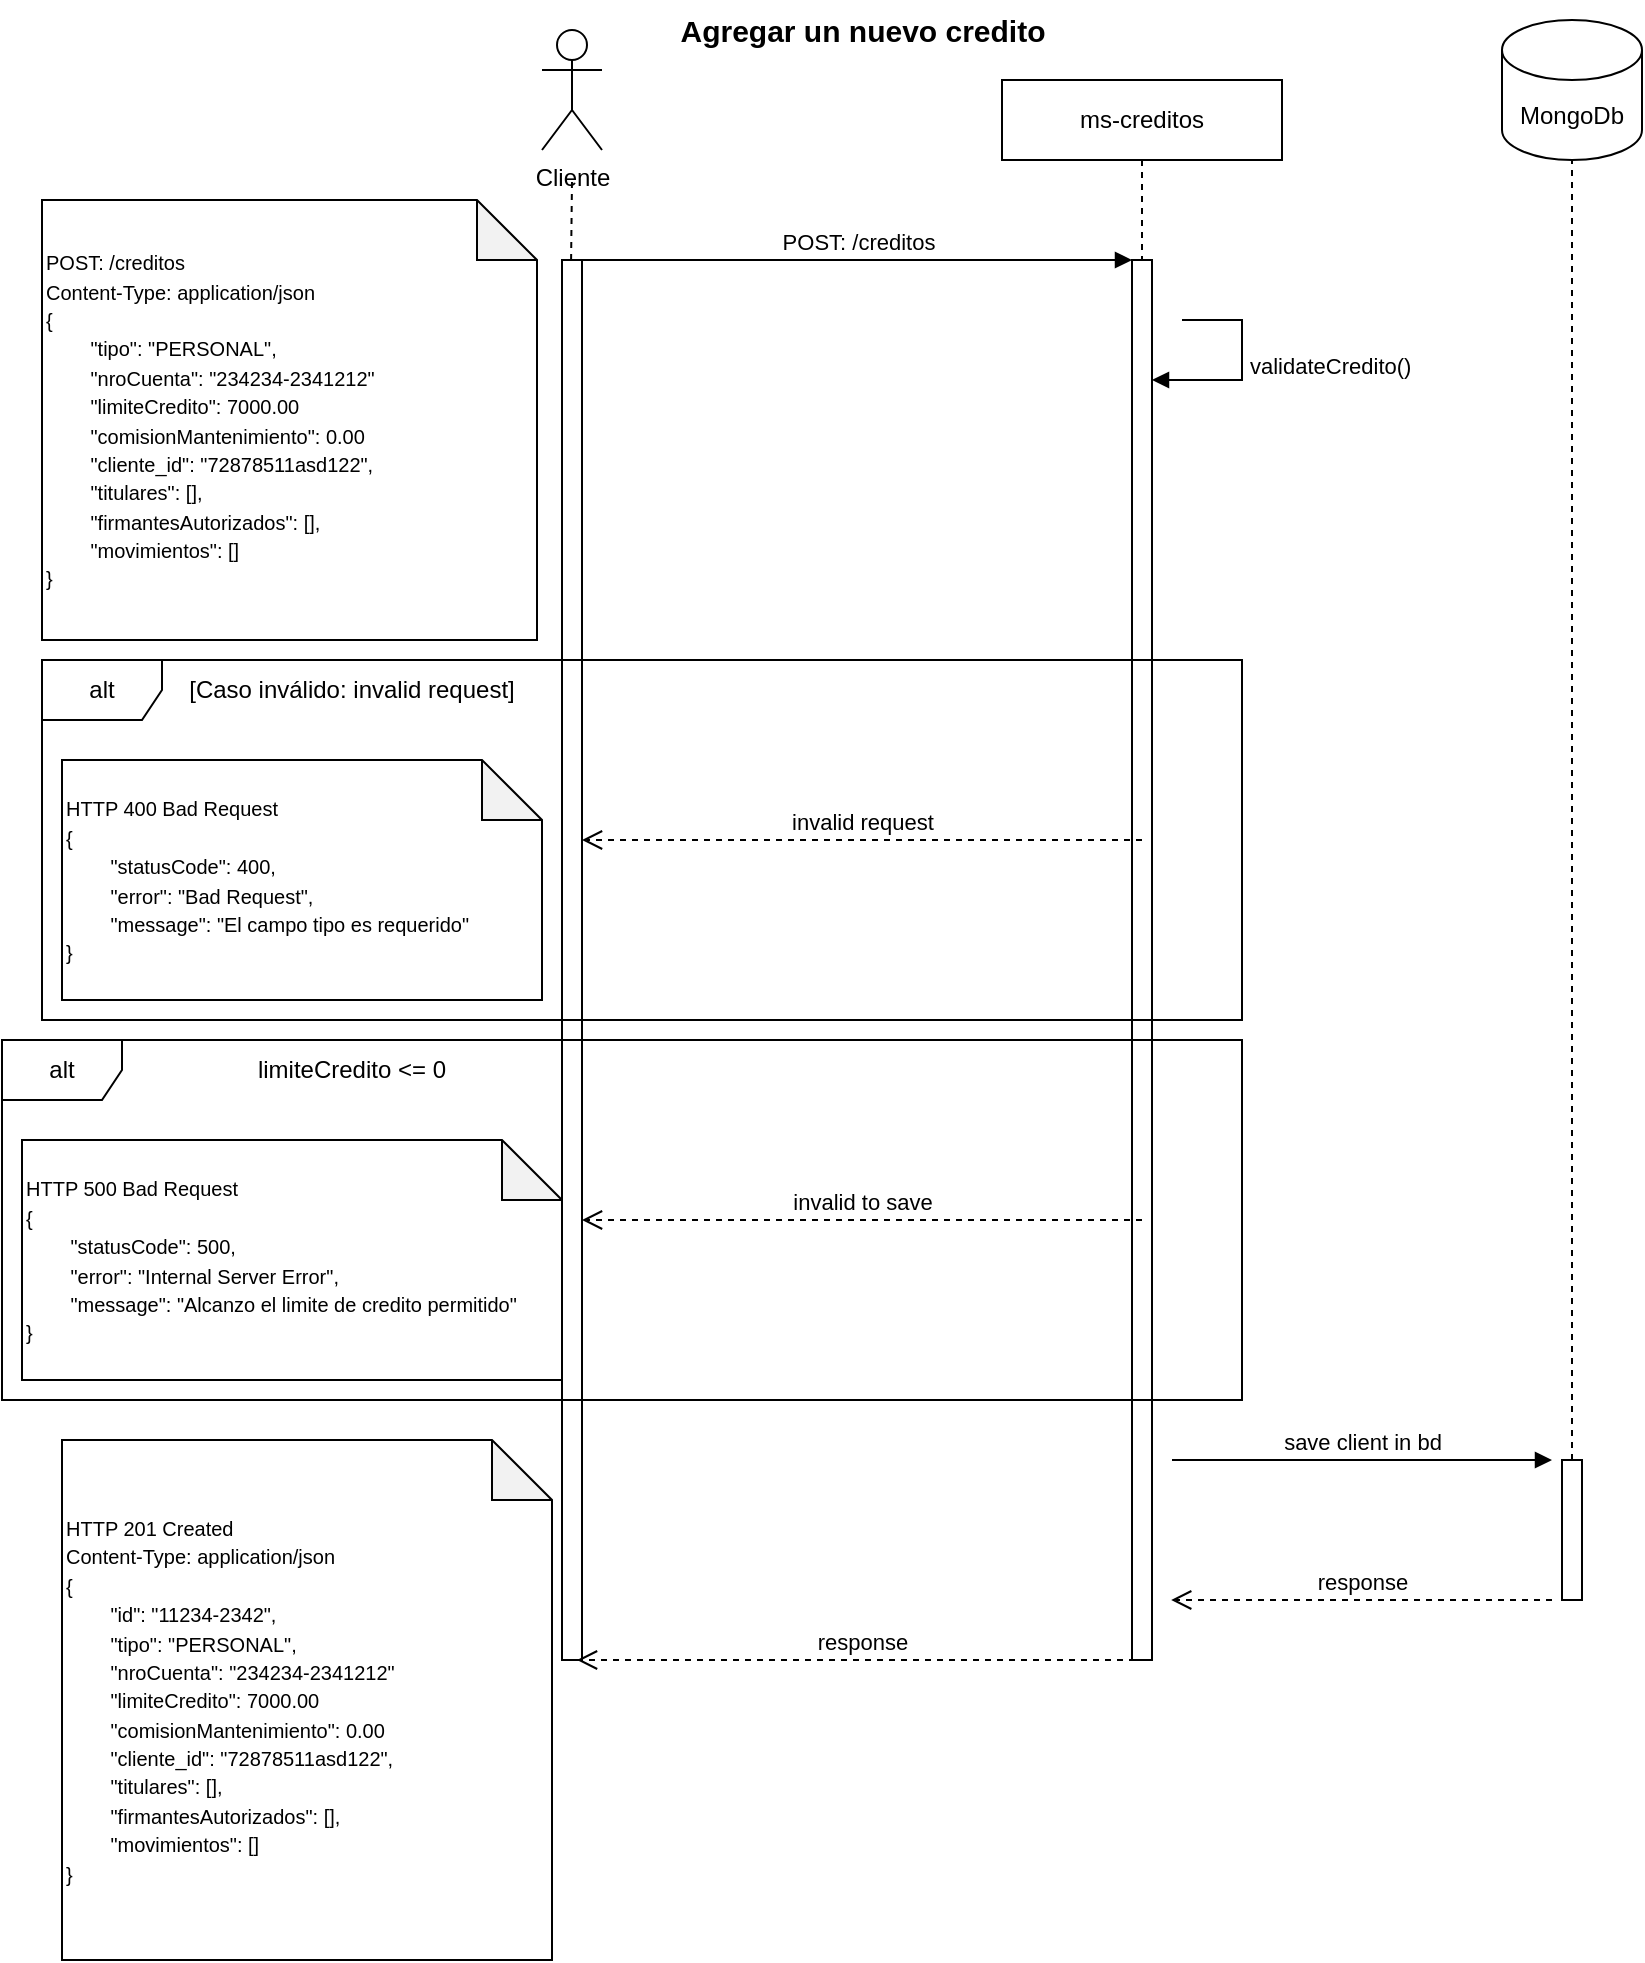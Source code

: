 <mxfile version="25.0.3">
  <diagram name="Page-1" id="2YBvvXClWsGukQMizWep">
    <mxGraphModel dx="1380" dy="739" grid="1" gridSize="10" guides="1" tooltips="1" connect="1" arrows="1" fold="1" page="1" pageScale="1" pageWidth="850" pageHeight="1100" math="0" shadow="0">
      <root>
        <mxCell id="0" />
        <mxCell id="1" parent="0" />
        <mxCell id="Gn9DC5H_VMgkAR2NqS4y-1" value="ms-creditos" style="shape=umlLifeline;perimeter=lifelinePerimeter;whiteSpace=wrap;html=1;container=0;dropTarget=0;collapsible=0;recursiveResize=0;outlineConnect=0;portConstraint=eastwest;newEdgeStyle={&quot;edgeStyle&quot;:&quot;elbowEdgeStyle&quot;,&quot;elbow&quot;:&quot;vertical&quot;,&quot;curved&quot;:0,&quot;rounded&quot;:0};labelBackgroundColor=none;" vertex="1" parent="1">
          <mxGeometry x="510" y="50" width="140" height="790" as="geometry" />
        </mxCell>
        <mxCell id="Gn9DC5H_VMgkAR2NqS4y-2" value="" style="html=1;points=[];perimeter=orthogonalPerimeter;outlineConnect=0;targetShapes=umlLifeline;portConstraint=eastwest;newEdgeStyle={&quot;edgeStyle&quot;:&quot;elbowEdgeStyle&quot;,&quot;elbow&quot;:&quot;vertical&quot;,&quot;curved&quot;:0,&quot;rounded&quot;:0};labelBackgroundColor=none;" vertex="1" parent="Gn9DC5H_VMgkAR2NqS4y-1">
          <mxGeometry x="65" y="90" width="10" height="700" as="geometry" />
        </mxCell>
        <mxCell id="Gn9DC5H_VMgkAR2NqS4y-3" value="POST: /creditos" style="html=1;verticalAlign=bottom;endArrow=block;edgeStyle=elbowEdgeStyle;elbow=vertical;curved=0;rounded=0;labelBackgroundColor=none;fontColor=default;" edge="1" parent="1" source="Gn9DC5H_VMgkAR2NqS4y-6" target="Gn9DC5H_VMgkAR2NqS4y-2">
          <mxGeometry x="0.001" relative="1" as="geometry">
            <mxPoint x="310" y="140" as="sourcePoint" />
            <Array as="points">
              <mxPoint x="395" y="140" />
            </Array>
            <mxPoint x="580" y="140" as="targetPoint" />
            <mxPoint as="offset" />
          </mxGeometry>
        </mxCell>
        <mxCell id="Gn9DC5H_VMgkAR2NqS4y-4" value="invalid request" style="html=1;verticalAlign=bottom;endArrow=open;dashed=1;endSize=8;edgeStyle=elbowEdgeStyle;elbow=vertical;curved=0;rounded=0;labelBackgroundColor=none;fontColor=default;" edge="1" parent="1">
          <mxGeometry relative="1" as="geometry">
            <mxPoint x="300" y="430" as="targetPoint" />
            <Array as="points">
              <mxPoint x="405" y="430" />
            </Array>
            <mxPoint x="580" y="430" as="sourcePoint" />
          </mxGeometry>
        </mxCell>
        <mxCell id="Gn9DC5H_VMgkAR2NqS4y-5" value="Cliente" style="shape=umlActor;verticalLabelPosition=bottom;verticalAlign=top;html=1;outlineConnect=0;labelBackgroundColor=none;" vertex="1" parent="1">
          <mxGeometry x="280" y="25" width="30" height="60" as="geometry" />
        </mxCell>
        <mxCell id="Gn9DC5H_VMgkAR2NqS4y-6" value="" style="html=1;points=[];perimeter=orthogonalPerimeter;outlineConnect=0;targetShapes=umlLifeline;portConstraint=eastwest;newEdgeStyle={&quot;edgeStyle&quot;:&quot;elbowEdgeStyle&quot;,&quot;elbow&quot;:&quot;vertical&quot;,&quot;curved&quot;:0,&quot;rounded&quot;:0};labelBackgroundColor=none;" vertex="1" parent="1">
          <mxGeometry x="290" y="140" width="10" height="700" as="geometry" />
        </mxCell>
        <mxCell id="Gn9DC5H_VMgkAR2NqS4y-7" value="" style="endArrow=none;dashed=1;html=1;rounded=0;labelBackgroundColor=none;fontColor=default;" edge="1" parent="1">
          <mxGeometry width="50" height="50" relative="1" as="geometry">
            <mxPoint x="294.55" y="140" as="sourcePoint" />
            <mxPoint x="295" y="100" as="targetPoint" />
          </mxGeometry>
        </mxCell>
        <mxCell id="Gn9DC5H_VMgkAR2NqS4y-8" value="validateCredito()" style="html=1;align=left;spacingLeft=2;endArrow=block;rounded=0;edgeStyle=orthogonalEdgeStyle;curved=0;rounded=0;" edge="1" parent="1" target="Gn9DC5H_VMgkAR2NqS4y-2">
          <mxGeometry relative="1" as="geometry">
            <mxPoint x="600" y="170" as="sourcePoint" />
            <Array as="points">
              <mxPoint x="630" y="170" />
              <mxPoint x="630" y="200" />
            </Array>
            <mxPoint x="605" y="200" as="targetPoint" />
          </mxGeometry>
        </mxCell>
        <mxCell id="Gn9DC5H_VMgkAR2NqS4y-9" value="&lt;font style=&quot;font-size: 10px;&quot;&gt;POST: /creditos&lt;/font&gt;&lt;div&gt;&lt;font style=&quot;font-size: 10px;&quot;&gt;Content-Type: application/json&lt;/font&gt;&lt;/div&gt;&lt;div&gt;&lt;div&gt;&lt;font style=&quot;font-size: 10px;&quot;&gt;{&lt;/font&gt;&lt;/div&gt;&lt;div&gt;&lt;span style=&quot;background-color: initial; font-size: 10px; white-space: pre;&quot;&gt;&#x9;&lt;/span&gt;&lt;span style=&quot;background-color: initial; font-size: 10px;&quot;&gt;&quot;tipo&quot;: &quot;PERSONAL&quot;,&lt;/span&gt;&lt;/div&gt;&lt;div&gt;&lt;span style=&quot;font-size: 10px; background-color: initial;&quot;&gt;&lt;span style=&quot;white-space: pre;&quot;&gt;&#x9;&lt;/span&gt;&quot;nroCuenta&quot;: &quot;234234-2341212&quot;&lt;br&gt;&lt;/span&gt;&lt;/div&gt;&lt;div&gt;&lt;span style=&quot;background-color: initial; font-size: 10px; white-space: pre;&quot;&gt;&#x9;&lt;/span&gt;&lt;span style=&quot;background-color: initial; font-size: 10px;&quot;&gt;&quot;limiteCredito&quot;: 7000.00&lt;/span&gt;&lt;/div&gt;&lt;div&gt;&lt;span style=&quot;background-color: initial; font-size: 10px; white-space: pre;&quot;&gt;&#x9;&lt;/span&gt;&lt;span style=&quot;background-color: initial; font-size: 10px;&quot;&gt;&quot;comisionMantenimiento&quot;: 0.00&lt;/span&gt;&lt;/div&gt;&lt;div&gt;&lt;span style=&quot;font-size: 10px; background-color: initial;&quot;&gt;&lt;span style=&quot;white-space: pre;&quot;&gt;&#x9;&lt;/span&gt;&quot;cliente_id&quot;: &quot;72878511asd122&quot;,&lt;br&gt;&lt;/span&gt;&lt;/div&gt;&lt;div&gt;&lt;span style=&quot;font-size: 10px; background-color: initial;&quot;&gt;&lt;span style=&quot;white-space: pre;&quot;&gt;&#x9;&lt;/span&gt;&quot;titulares&quot;: [&lt;/span&gt;&lt;span style=&quot;background-color: initial; font-size: 10px;&quot;&gt;],&lt;/span&gt;&lt;/div&gt;&lt;div&gt;&lt;span style=&quot;font-size: 10px; background-color: initial;&quot;&gt;&lt;span style=&quot;white-space: pre;&quot;&gt;&#x9;&lt;/span&gt;&quot;firmantesAutorizados&quot;: [&lt;/span&gt;&lt;span style=&quot;background-color: initial; font-size: 10px;&quot;&gt;],&lt;/span&gt;&lt;/div&gt;&lt;div&gt;&lt;span style=&quot;font-size: 10px; background-color: initial;&quot;&gt;&lt;span style=&quot;white-space: pre;&quot;&gt;&#x9;&lt;/span&gt;&quot;movimientos&quot;: [&lt;/span&gt;&lt;span style=&quot;background-color: initial; font-size: 10px;&quot;&gt;]&lt;/span&gt;&lt;/div&gt;&lt;/div&gt;&lt;div&gt;&lt;span style=&quot;font-size: 10px;&quot;&gt;}&lt;/span&gt;&lt;/div&gt;" style="shape=note;whiteSpace=wrap;html=1;backgroundOutline=1;darkOpacity=0.05;align=left;" vertex="1" parent="1">
          <mxGeometry x="30" y="110" width="247.5" height="220" as="geometry" />
        </mxCell>
        <mxCell id="Gn9DC5H_VMgkAR2NqS4y-10" value="alt" style="shape=umlFrame;whiteSpace=wrap;html=1;pointerEvents=0;" vertex="1" parent="1">
          <mxGeometry x="30" y="340" width="600" height="180" as="geometry" />
        </mxCell>
        <mxCell id="Gn9DC5H_VMgkAR2NqS4y-11" value="[Caso inválido: invalid request]" style="text;html=1;align=center;verticalAlign=middle;whiteSpace=wrap;rounded=0;" vertex="1" parent="1">
          <mxGeometry x="100" y="340" width="170" height="30" as="geometry" />
        </mxCell>
        <mxCell id="Gn9DC5H_VMgkAR2NqS4y-12" value="&lt;font style=&quot;font-size: 10px;&quot;&gt;HTTP 400 Bad Request&lt;/font&gt;&lt;div&gt;&lt;span style=&quot;font-size: 10px; background-color: initial;&quot;&gt;{&lt;/span&gt;&lt;/div&gt;&lt;div&gt;&lt;font style=&quot;font-size: 10px;&quot;&gt;&lt;span style=&quot;white-space: pre;&quot;&gt;&#x9;&lt;/span&gt;&quot;statusCode&quot;: 400,&lt;/font&gt;&lt;/div&gt;&lt;div&gt;&lt;font style=&quot;font-size: 10px;&quot;&gt;&lt;span style=&quot;white-space: pre;&quot;&gt;&#x9;&lt;/span&gt;&quot;error&quot;: &quot;Bad Request&quot;,&lt;/font&gt;&lt;/div&gt;&lt;div&gt;&lt;font style=&quot;font-size: 10px;&quot;&gt;&lt;span style=&quot;white-space: pre;&quot;&gt;&#x9;&lt;/span&gt;&quot;message&quot;: &quot;El campo tipo es requerido&quot;&lt;/font&gt;&lt;/div&gt;&lt;div&gt;&lt;font style=&quot;font-size: 10px;&quot;&gt;}&lt;/font&gt;&lt;/div&gt;" style="shape=note;whiteSpace=wrap;html=1;backgroundOutline=1;darkOpacity=0.05;align=left;" vertex="1" parent="1">
          <mxGeometry x="40" y="390" width="240" height="120" as="geometry" />
        </mxCell>
        <mxCell id="Gn9DC5H_VMgkAR2NqS4y-13" value="MongoDb" style="shape=cylinder3;whiteSpace=wrap;html=1;boundedLbl=1;backgroundOutline=1;size=15;" vertex="1" parent="1">
          <mxGeometry x="760" y="20" width="70" height="70" as="geometry" />
        </mxCell>
        <mxCell id="Gn9DC5H_VMgkAR2NqS4y-14" value="" style="endArrow=none;dashed=1;html=1;rounded=0;entryX=0.5;entryY=1;entryDx=0;entryDy=0;entryPerimeter=0;" edge="1" parent="1" source="Gn9DC5H_VMgkAR2NqS4y-16" target="Gn9DC5H_VMgkAR2NqS4y-13">
          <mxGeometry width="50" height="50" relative="1" as="geometry">
            <mxPoint x="790" y="440" as="sourcePoint" />
            <mxPoint x="810" y="130" as="targetPoint" />
          </mxGeometry>
        </mxCell>
        <mxCell id="Gn9DC5H_VMgkAR2NqS4y-15" value="save client in bd" style="html=1;verticalAlign=bottom;endArrow=block;curved=0;rounded=0;" edge="1" parent="1">
          <mxGeometry width="80" relative="1" as="geometry">
            <mxPoint x="595" y="740" as="sourcePoint" />
            <mxPoint x="785" y="740" as="targetPoint" />
          </mxGeometry>
        </mxCell>
        <mxCell id="Gn9DC5H_VMgkAR2NqS4y-16" value="" style="html=1;points=[];perimeter=orthogonalPerimeter;outlineConnect=0;targetShapes=umlLifeline;portConstraint=eastwest;newEdgeStyle={&quot;edgeStyle&quot;:&quot;elbowEdgeStyle&quot;,&quot;elbow&quot;:&quot;vertical&quot;,&quot;curved&quot;:0,&quot;rounded&quot;:0};labelBackgroundColor=none;" vertex="1" parent="1">
          <mxGeometry x="790" y="740" width="10" height="70" as="geometry" />
        </mxCell>
        <mxCell id="Gn9DC5H_VMgkAR2NqS4y-17" value="response" style="html=1;verticalAlign=bottom;endArrow=open;dashed=1;endSize=8;curved=0;rounded=0;" edge="1" parent="1">
          <mxGeometry relative="1" as="geometry">
            <mxPoint x="785" y="810" as="sourcePoint" />
            <mxPoint x="594.591" y="810" as="targetPoint" />
          </mxGeometry>
        </mxCell>
        <mxCell id="Gn9DC5H_VMgkAR2NqS4y-18" value="response" style="html=1;verticalAlign=bottom;endArrow=open;dashed=1;endSize=8;curved=0;rounded=0;" edge="1" parent="1">
          <mxGeometry relative="1" as="geometry">
            <mxPoint x="582.5" y="840" as="sourcePoint" />
            <mxPoint x="297.5" y="840" as="targetPoint" />
          </mxGeometry>
        </mxCell>
        <mxCell id="Gn9DC5H_VMgkAR2NqS4y-19" value="&lt;font style=&quot;font-size: 10px;&quot;&gt;HTTP 201 Created&lt;/font&gt;&lt;div&gt;&lt;font style=&quot;font-size: 10px;&quot;&gt;Content-Type: application/json&lt;/font&gt;&lt;/div&gt;&lt;div&gt;&lt;div&gt;&lt;div&gt;&lt;font style=&quot;font-size: 10px;&quot;&gt;{&lt;/font&gt;&lt;/div&gt;&lt;div&gt;&lt;font style=&quot;font-size: 10px;&quot;&gt;&lt;span style=&quot;white-space: pre;&quot;&gt;&#x9;&lt;/span&gt;&lt;/font&gt;&lt;font style=&quot;background-color: initial; font-size: 10px;&quot;&gt;&quot;id&lt;/font&gt;&lt;span style=&quot;background-color: initial; font-size: 10px;&quot;&gt;&quot;: &quot;11234-2342&quot;,&lt;/span&gt;&lt;/div&gt;&lt;div&gt;&lt;span style=&quot;font-size: 10px; background-color: initial;&quot;&gt;&lt;span style=&quot;white-space: pre;&quot;&gt;&#x9;&lt;/span&gt;&quot;tipo&quot;: &quot;PERSONAL&quot;,&lt;br&gt;&lt;/span&gt;&lt;/div&gt;&lt;div&gt;&lt;span style=&quot;font-size: 10px; background-color: initial;&quot;&gt;&lt;span style=&quot;white-space: pre;&quot;&gt;&#x9;&lt;/span&gt;&quot;nroCuenta&quot;: &quot;234234-2341212&quot;&lt;br&gt;&lt;/span&gt;&lt;/div&gt;&lt;div&gt;&lt;span style=&quot;background-color: initial; font-size: 10px; white-space: pre;&quot;&gt;&#x9;&lt;/span&gt;&lt;span style=&quot;background-color: initial; font-size: 10px;&quot;&gt;&quot;limiteCredito&quot;: 7000.00&lt;/span&gt;&lt;/div&gt;&lt;div&gt;&lt;span style=&quot;background-color: initial; font-size: 10px; white-space: pre;&quot;&gt;&#x9;&lt;/span&gt;&lt;span style=&quot;background-color: initial; font-size: 10px;&quot;&gt;&quot;comisionMantenimiento&quot;: 0.00&lt;/span&gt;&lt;/div&gt;&lt;div&gt;&lt;span style=&quot;font-size: 10px; background-color: initial;&quot;&gt;&lt;span style=&quot;white-space: pre;&quot;&gt;&#x9;&lt;/span&gt;&quot;cliente_id&quot;: &quot;72878511asd122&quot;,&lt;br&gt;&lt;/span&gt;&lt;/div&gt;&lt;div&gt;&lt;span style=&quot;font-size: 10px; background-color: initial;&quot;&gt;&lt;span style=&quot;white-space: pre;&quot;&gt;&#x9;&lt;/span&gt;&quot;titulares&quot;: [&lt;/span&gt;&lt;span style=&quot;background-color: initial; font-size: 10px;&quot;&gt;],&lt;/span&gt;&lt;/div&gt;&lt;div&gt;&lt;span style=&quot;font-size: 10px; background-color: initial;&quot;&gt;&lt;span style=&quot;white-space: pre;&quot;&gt;&#x9;&lt;/span&gt;&quot;firmantesAutorizados&quot;: [&lt;/span&gt;&lt;span style=&quot;background-color: initial; font-size: 10px;&quot;&gt;],&lt;/span&gt;&lt;/div&gt;&lt;div&gt;&lt;span style=&quot;font-size: 10px; background-color: initial;&quot;&gt;&lt;span style=&quot;white-space: pre;&quot;&gt;&#x9;&lt;/span&gt;&quot;movimientos&quot;: [&lt;/span&gt;&lt;span style=&quot;background-color: initial; font-size: 10px;&quot;&gt;]&lt;/span&gt;&lt;/div&gt;&lt;/div&gt;&lt;div&gt;&lt;span style=&quot;font-size: 10px;&quot;&gt;}&lt;/span&gt;&lt;/div&gt;&lt;/div&gt;" style="shape=note;whiteSpace=wrap;html=1;backgroundOutline=1;darkOpacity=0.05;align=left;" vertex="1" parent="1">
          <mxGeometry x="40" y="730" width="245" height="260" as="geometry" />
        </mxCell>
        <mxCell id="Gn9DC5H_VMgkAR2NqS4y-20" value="&lt;b&gt;&lt;font style=&quot;font-size: 15px;&quot;&gt;Agregar un nuevo credito&lt;/font&gt;&lt;/b&gt;" style="text;html=1;align=center;verticalAlign=middle;resizable=0;points=[];autosize=1;strokeColor=none;fillColor=none;" vertex="1" parent="1">
          <mxGeometry x="335" y="10" width="210" height="30" as="geometry" />
        </mxCell>
        <mxCell id="Gn9DC5H_VMgkAR2NqS4y-21" value="invalid to save" style="html=1;verticalAlign=bottom;endArrow=open;dashed=1;endSize=8;edgeStyle=elbowEdgeStyle;elbow=vertical;curved=0;rounded=0;labelBackgroundColor=none;fontColor=default;" edge="1" parent="1">
          <mxGeometry relative="1" as="geometry">
            <mxPoint x="300" y="620" as="targetPoint" />
            <Array as="points">
              <mxPoint x="405" y="620" />
            </Array>
            <mxPoint x="580" y="620" as="sourcePoint" />
          </mxGeometry>
        </mxCell>
        <mxCell id="Gn9DC5H_VMgkAR2NqS4y-22" value="alt" style="shape=umlFrame;whiteSpace=wrap;html=1;pointerEvents=0;" vertex="1" parent="1">
          <mxGeometry x="10" y="530" width="620" height="180" as="geometry" />
        </mxCell>
        <mxCell id="Gn9DC5H_VMgkAR2NqS4y-23" value="limiteCredito &amp;lt;= 0" style="text;html=1;align=center;verticalAlign=middle;whiteSpace=wrap;rounded=0;" vertex="1" parent="1">
          <mxGeometry x="100" y="530" width="170" height="30" as="geometry" />
        </mxCell>
        <mxCell id="Gn9DC5H_VMgkAR2NqS4y-24" value="&lt;font style=&quot;font-size: 10px;&quot;&gt;HTTP 500 Bad Request&lt;/font&gt;&lt;div&gt;&lt;span style=&quot;font-size: 10px; background-color: initial;&quot;&gt;{&lt;/span&gt;&lt;/div&gt;&lt;div&gt;&lt;font style=&quot;font-size: 10px;&quot;&gt;&lt;span style=&quot;white-space: pre;&quot;&gt;&#x9;&lt;/span&gt;&quot;statusCode&quot;: 500,&lt;/font&gt;&lt;/div&gt;&lt;div&gt;&lt;font style=&quot;font-size: 10px;&quot;&gt;&lt;span style=&quot;white-space: pre;&quot;&gt;&#x9;&lt;/span&gt;&quot;error&quot;: &quot;Internal Server Error&quot;,&lt;/font&gt;&lt;/div&gt;&lt;div&gt;&lt;font style=&quot;font-size: 10px;&quot;&gt;&lt;span style=&quot;white-space: pre;&quot;&gt;&#x9;&lt;/span&gt;&quot;message&quot;: &quot;Alcanzo el limite de credito permitido&quot;&lt;/font&gt;&lt;/div&gt;&lt;div&gt;&lt;font style=&quot;font-size: 10px;&quot;&gt;}&lt;/font&gt;&lt;/div&gt;" style="shape=note;whiteSpace=wrap;html=1;backgroundOutline=1;darkOpacity=0.05;align=left;" vertex="1" parent="1">
          <mxGeometry x="20" y="580" width="270" height="120" as="geometry" />
        </mxCell>
      </root>
    </mxGraphModel>
  </diagram>
</mxfile>

